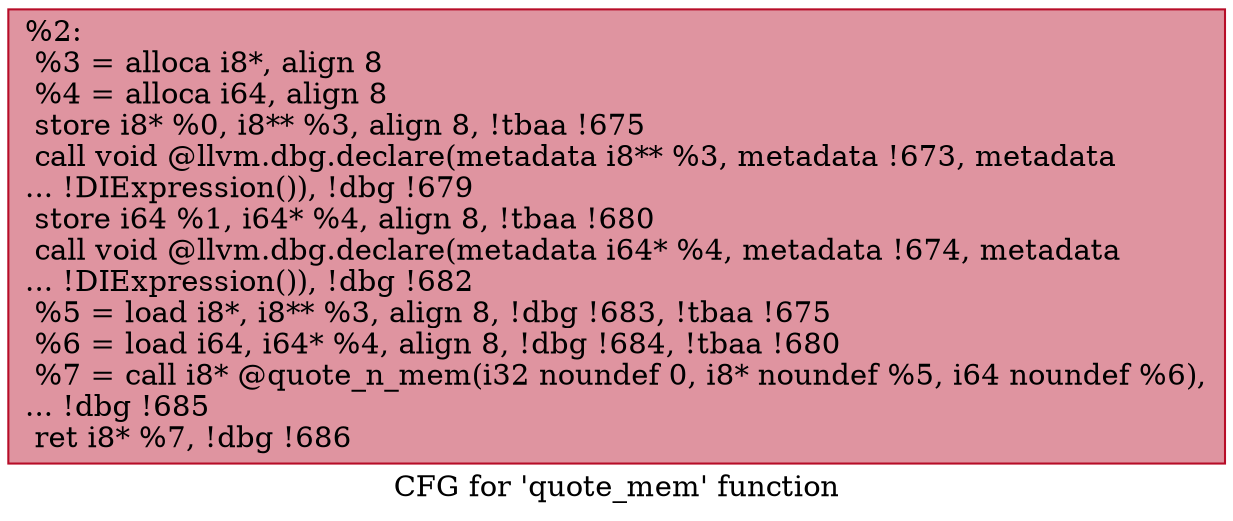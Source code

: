 digraph "CFG for 'quote_mem' function" {
	label="CFG for 'quote_mem' function";

	Node0xac1a70 [shape=record,color="#b70d28ff", style=filled, fillcolor="#b70d2870",label="{%2:\l  %3 = alloca i8*, align 8\l  %4 = alloca i64, align 8\l  store i8* %0, i8** %3, align 8, !tbaa !675\l  call void @llvm.dbg.declare(metadata i8** %3, metadata !673, metadata\l... !DIExpression()), !dbg !679\l  store i64 %1, i64* %4, align 8, !tbaa !680\l  call void @llvm.dbg.declare(metadata i64* %4, metadata !674, metadata\l... !DIExpression()), !dbg !682\l  %5 = load i8*, i8** %3, align 8, !dbg !683, !tbaa !675\l  %6 = load i64, i64* %4, align 8, !dbg !684, !tbaa !680\l  %7 = call i8* @quote_n_mem(i32 noundef 0, i8* noundef %5, i64 noundef %6),\l... !dbg !685\l  ret i8* %7, !dbg !686\l}"];
}
